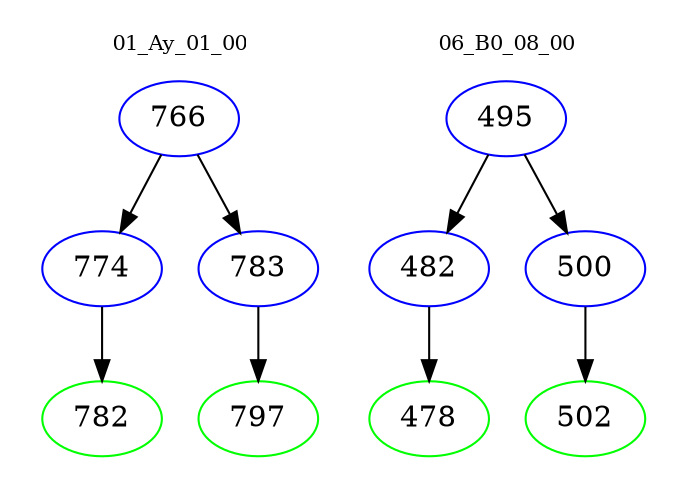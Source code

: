 digraph{
subgraph cluster_0 {
color = white
label = "01_Ay_01_00";
fontsize=10;
T0_766 [label="766", color="blue"]
T0_766 -> T0_774 [color="black"]
T0_774 [label="774", color="blue"]
T0_774 -> T0_782 [color="black"]
T0_782 [label="782", color="green"]
T0_766 -> T0_783 [color="black"]
T0_783 [label="783", color="blue"]
T0_783 -> T0_797 [color="black"]
T0_797 [label="797", color="green"]
}
subgraph cluster_1 {
color = white
label = "06_B0_08_00";
fontsize=10;
T1_495 [label="495", color="blue"]
T1_495 -> T1_482 [color="black"]
T1_482 [label="482", color="blue"]
T1_482 -> T1_478 [color="black"]
T1_478 [label="478", color="green"]
T1_495 -> T1_500 [color="black"]
T1_500 [label="500", color="blue"]
T1_500 -> T1_502 [color="black"]
T1_502 [label="502", color="green"]
}
}
